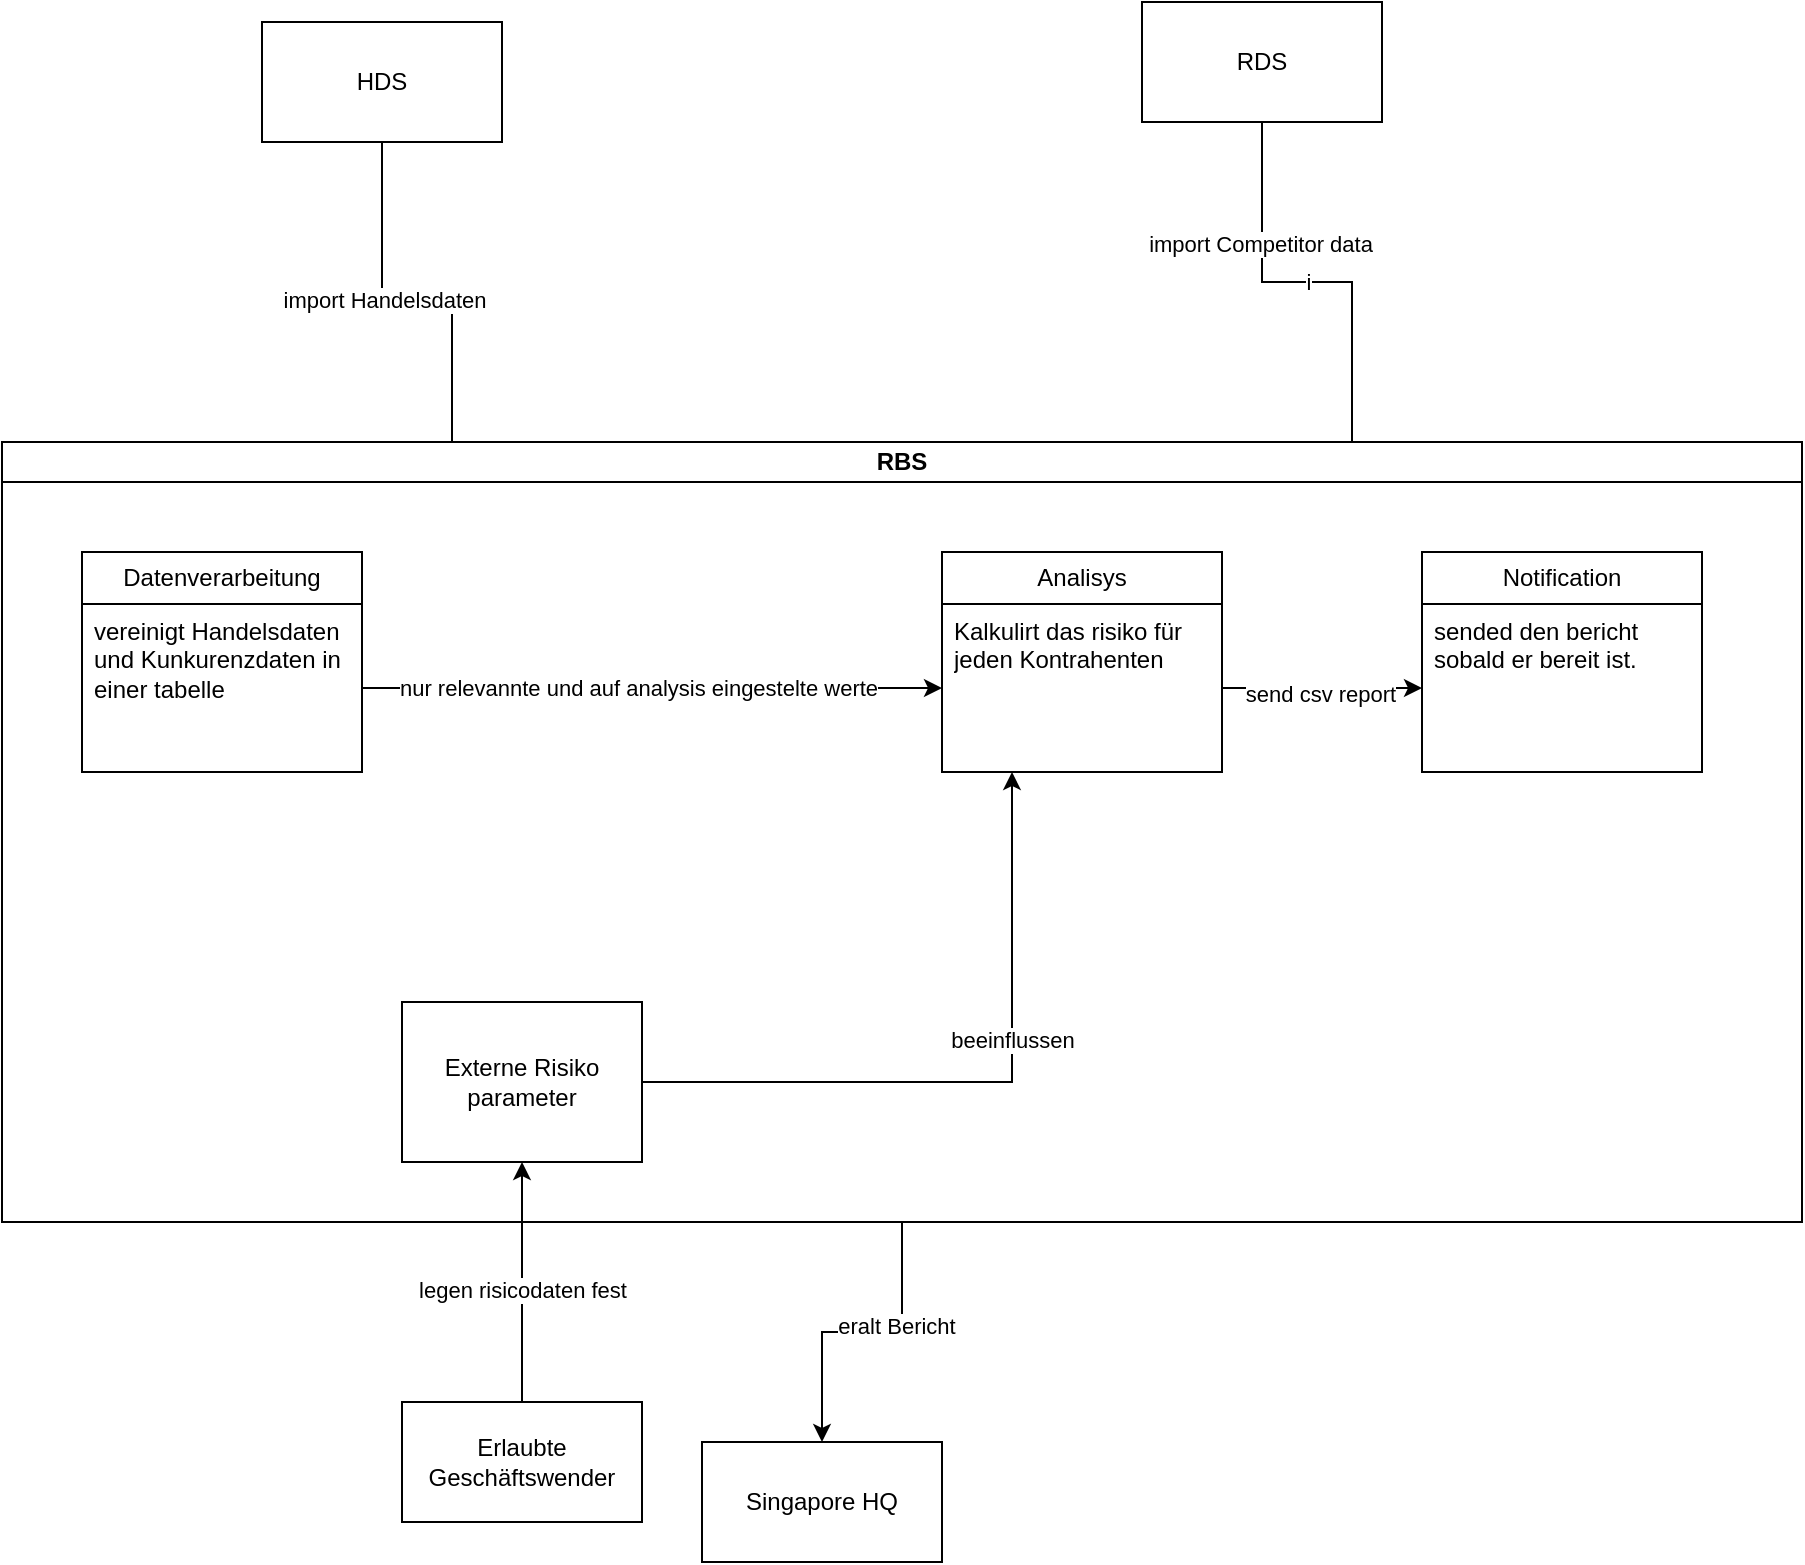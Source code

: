 <mxfile version="24.7.16">
  <diagram name="Page-1" id="bv7UUWNVivqJPUs7qR7V">
    <mxGraphModel dx="1468" dy="1037" grid="1" gridSize="10" guides="1" tooltips="1" connect="1" arrows="1" fold="1" page="1" pageScale="1" pageWidth="827" pageHeight="1169" math="0" shadow="0">
      <root>
        <mxCell id="0" />
        <mxCell id="1" parent="0" />
        <mxCell id="UPZO6y9M7WOomMR67U1h-5" style="edgeStyle=orthogonalEdgeStyle;rounded=0;orthogonalLoop=1;jettySize=auto;html=1;endArrow=none;endFill=0;entryX=0.25;entryY=0;entryDx=0;entryDy=0;" edge="1" parent="1" source="UPZO6y9M7WOomMR67U1h-1" target="UPZO6y9M7WOomMR67U1h-4">
          <mxGeometry relative="1" as="geometry">
            <mxPoint x="400" y="270" as="sourcePoint" />
            <mxPoint x="560" y="410" as="targetPoint" />
          </mxGeometry>
        </mxCell>
        <mxCell id="UPZO6y9M7WOomMR67U1h-6" value="import Handelsdaten" style="edgeLabel;html=1;align=center;verticalAlign=middle;resizable=0;points=[];" vertex="1" connectable="0" parent="UPZO6y9M7WOomMR67U1h-5">
          <mxGeometry x="-0.184" y="-4" relative="1" as="geometry">
            <mxPoint as="offset" />
          </mxGeometry>
        </mxCell>
        <mxCell id="UPZO6y9M7WOomMR67U1h-1" value="HDS" style="whiteSpace=wrap;html=1;" vertex="1" parent="1">
          <mxGeometry x="480" y="210" width="120" height="60" as="geometry" />
        </mxCell>
        <mxCell id="UPZO6y9M7WOomMR67U1h-8" value="i" style="edgeStyle=orthogonalEdgeStyle;rounded=0;orthogonalLoop=1;jettySize=auto;html=1;endArrow=none;endFill=0;entryX=0.75;entryY=0;entryDx=0;entryDy=0;" edge="1" parent="1" source="UPZO6y9M7WOomMR67U1h-2" target="UPZO6y9M7WOomMR67U1h-4">
          <mxGeometry relative="1" as="geometry">
            <mxPoint x="990" y="380" as="targetPoint" />
          </mxGeometry>
        </mxCell>
        <mxCell id="UPZO6y9M7WOomMR67U1h-9" value="import Competitor data" style="edgeLabel;html=1;align=center;verticalAlign=middle;resizable=0;points=[];" vertex="1" connectable="0" parent="UPZO6y9M7WOomMR67U1h-8">
          <mxGeometry x="-0.404" y="-1" relative="1" as="geometry">
            <mxPoint as="offset" />
          </mxGeometry>
        </mxCell>
        <mxCell id="UPZO6y9M7WOomMR67U1h-2" value="RDS" style="whiteSpace=wrap;html=1;" vertex="1" parent="1">
          <mxGeometry x="920" y="200" width="120" height="60" as="geometry" />
        </mxCell>
        <mxCell id="UPZO6y9M7WOomMR67U1h-39" style="edgeStyle=orthogonalEdgeStyle;rounded=0;orthogonalLoop=1;jettySize=auto;html=1;" edge="1" parent="1" source="UPZO6y9M7WOomMR67U1h-4" target="UPZO6y9M7WOomMR67U1h-38">
          <mxGeometry relative="1" as="geometry" />
        </mxCell>
        <mxCell id="UPZO6y9M7WOomMR67U1h-40" value="eralt Bericht" style="edgeLabel;html=1;align=center;verticalAlign=middle;resizable=0;points=[];" vertex="1" connectable="0" parent="UPZO6y9M7WOomMR67U1h-39">
          <mxGeometry x="-0.222" y="-4" relative="1" as="geometry">
            <mxPoint y="1" as="offset" />
          </mxGeometry>
        </mxCell>
        <mxCell id="UPZO6y9M7WOomMR67U1h-4" value="RBS" style="swimlane;whiteSpace=wrap;html=1;startSize=20;" vertex="1" parent="1">
          <mxGeometry x="350" y="420" width="900" height="390" as="geometry" />
        </mxCell>
        <mxCell id="UPZO6y9M7WOomMR67U1h-12" value="" style="edgeStyle=orthogonalEdgeStyle;rounded=0;orthogonalLoop=1;jettySize=auto;html=1;" edge="1" parent="UPZO6y9M7WOomMR67U1h-4" source="UPZO6y9M7WOomMR67U1h-23" target="UPZO6y9M7WOomMR67U1h-27">
          <mxGeometry relative="1" as="geometry">
            <mxPoint x="210" y="110" as="sourcePoint" />
            <mxPoint x="300" y="123" as="targetPoint" />
          </mxGeometry>
        </mxCell>
        <mxCell id="UPZO6y9M7WOomMR67U1h-29" value="nur relevannte und auf analysis eingestelte werte" style="edgeLabel;html=1;align=center;verticalAlign=middle;resizable=0;points=[];" vertex="1" connectable="0" parent="UPZO6y9M7WOomMR67U1h-12">
          <mxGeometry x="-0.05" relative="1" as="geometry">
            <mxPoint as="offset" />
          </mxGeometry>
        </mxCell>
        <mxCell id="UPZO6y9M7WOomMR67U1h-22" value="Datenverarbeitung" style="swimlane;fontStyle=0;childLayout=stackLayout;horizontal=1;startSize=26;fillColor=none;horizontalStack=0;resizeParent=1;resizeParentMax=0;resizeLast=0;collapsible=1;marginBottom=0;whiteSpace=wrap;html=1;" vertex="1" parent="UPZO6y9M7WOomMR67U1h-4">
          <mxGeometry x="40" y="55" width="140" height="110" as="geometry" />
        </mxCell>
        <mxCell id="UPZO6y9M7WOomMR67U1h-23" value="vereinigt Handelsdaten und Kunkurenzdaten in einer tabelle" style="text;strokeColor=none;fillColor=none;align=left;verticalAlign=top;spacingLeft=4;spacingRight=4;overflow=hidden;rotatable=0;points=[[0,0.5],[1,0.5]];portConstraint=eastwest;whiteSpace=wrap;html=1;" vertex="1" parent="UPZO6y9M7WOomMR67U1h-22">
          <mxGeometry y="26" width="140" height="84" as="geometry" />
        </mxCell>
        <mxCell id="UPZO6y9M7WOomMR67U1h-26" value="Analisys" style="swimlane;fontStyle=0;childLayout=stackLayout;horizontal=1;startSize=26;fillColor=none;horizontalStack=0;resizeParent=1;resizeParentMax=0;resizeLast=0;collapsible=1;marginBottom=0;whiteSpace=wrap;html=1;" vertex="1" parent="UPZO6y9M7WOomMR67U1h-4">
          <mxGeometry x="470" y="55" width="140" height="110" as="geometry" />
        </mxCell>
        <mxCell id="UPZO6y9M7WOomMR67U1h-27" value="Kalkulirt das risiko für jeden Kontrahenten" style="text;strokeColor=none;fillColor=none;align=left;verticalAlign=top;spacingLeft=4;spacingRight=4;overflow=hidden;rotatable=0;points=[[0,0.5],[1,0.5]];portConstraint=eastwest;whiteSpace=wrap;html=1;" vertex="1" parent="UPZO6y9M7WOomMR67U1h-26">
          <mxGeometry y="26" width="140" height="84" as="geometry" />
        </mxCell>
        <mxCell id="UPZO6y9M7WOomMR67U1h-30" value="Notification" style="swimlane;fontStyle=0;childLayout=stackLayout;horizontal=1;startSize=26;fillColor=none;horizontalStack=0;resizeParent=1;resizeParentMax=0;resizeLast=0;collapsible=1;marginBottom=0;whiteSpace=wrap;html=1;" vertex="1" parent="UPZO6y9M7WOomMR67U1h-4">
          <mxGeometry x="710" y="55" width="140" height="110" as="geometry" />
        </mxCell>
        <mxCell id="UPZO6y9M7WOomMR67U1h-31" value="sended den bericht sobald er bereit ist." style="text;strokeColor=none;fillColor=none;align=left;verticalAlign=top;spacingLeft=4;spacingRight=4;overflow=hidden;rotatable=0;points=[[0,0.5],[1,0.5]];portConstraint=eastwest;whiteSpace=wrap;html=1;" vertex="1" parent="UPZO6y9M7WOomMR67U1h-30">
          <mxGeometry y="26" width="140" height="84" as="geometry" />
        </mxCell>
        <mxCell id="UPZO6y9M7WOomMR67U1h-32" value="" style="edgeStyle=orthogonalEdgeStyle;rounded=0;orthogonalLoop=1;jettySize=auto;html=1;" edge="1" parent="UPZO6y9M7WOomMR67U1h-4" source="UPZO6y9M7WOomMR67U1h-27" target="UPZO6y9M7WOomMR67U1h-31">
          <mxGeometry relative="1" as="geometry" />
        </mxCell>
        <mxCell id="UPZO6y9M7WOomMR67U1h-33" value="send csv report" style="edgeLabel;html=1;align=center;verticalAlign=middle;resizable=0;points=[];" vertex="1" connectable="0" parent="UPZO6y9M7WOomMR67U1h-32">
          <mxGeometry x="-0.03" y="-3" relative="1" as="geometry">
            <mxPoint as="offset" />
          </mxGeometry>
        </mxCell>
        <mxCell id="UPZO6y9M7WOomMR67U1h-34" value="Externe Risiko parameter" style="whiteSpace=wrap;html=1;" vertex="1" parent="UPZO6y9M7WOomMR67U1h-4">
          <mxGeometry x="200" y="280" width="120" height="80" as="geometry" />
        </mxCell>
        <mxCell id="UPZO6y9M7WOomMR67U1h-35" value="" style="edgeStyle=orthogonalEdgeStyle;rounded=0;orthogonalLoop=1;jettySize=auto;html=1;entryX=0.25;entryY=1;entryDx=0;entryDy=0;" edge="1" parent="UPZO6y9M7WOomMR67U1h-4" source="UPZO6y9M7WOomMR67U1h-34" target="UPZO6y9M7WOomMR67U1h-26">
          <mxGeometry relative="1" as="geometry" />
        </mxCell>
        <mxCell id="UPZO6y9M7WOomMR67U1h-44" value="beeinflussen" style="edgeLabel;html=1;align=center;verticalAlign=middle;resizable=0;points=[];" vertex="1" connectable="0" parent="UPZO6y9M7WOomMR67U1h-35">
          <mxGeometry x="0.216" relative="1" as="geometry">
            <mxPoint as="offset" />
          </mxGeometry>
        </mxCell>
        <mxCell id="UPZO6y9M7WOomMR67U1h-38" value="Singapore HQ" style="whiteSpace=wrap;html=1;" vertex="1" parent="1">
          <mxGeometry x="700" y="920" width="120" height="60" as="geometry" />
        </mxCell>
        <mxCell id="UPZO6y9M7WOomMR67U1h-42" style="edgeStyle=orthogonalEdgeStyle;rounded=0;orthogonalLoop=1;jettySize=auto;html=1;entryX=0.5;entryY=1;entryDx=0;entryDy=0;" edge="1" parent="1" source="UPZO6y9M7WOomMR67U1h-41" target="UPZO6y9M7WOomMR67U1h-34">
          <mxGeometry relative="1" as="geometry" />
        </mxCell>
        <mxCell id="UPZO6y9M7WOomMR67U1h-43" value="legen risicodaten fest" style="edgeLabel;html=1;align=center;verticalAlign=middle;resizable=0;points=[];" vertex="1" connectable="0" parent="UPZO6y9M7WOomMR67U1h-42">
          <mxGeometry x="-0.06" relative="1" as="geometry">
            <mxPoint as="offset" />
          </mxGeometry>
        </mxCell>
        <mxCell id="UPZO6y9M7WOomMR67U1h-41" value="Erlaubte Geschäftswender" style="whiteSpace=wrap;html=1;" vertex="1" parent="1">
          <mxGeometry x="550" y="900" width="120" height="60" as="geometry" />
        </mxCell>
      </root>
    </mxGraphModel>
  </diagram>
</mxfile>
